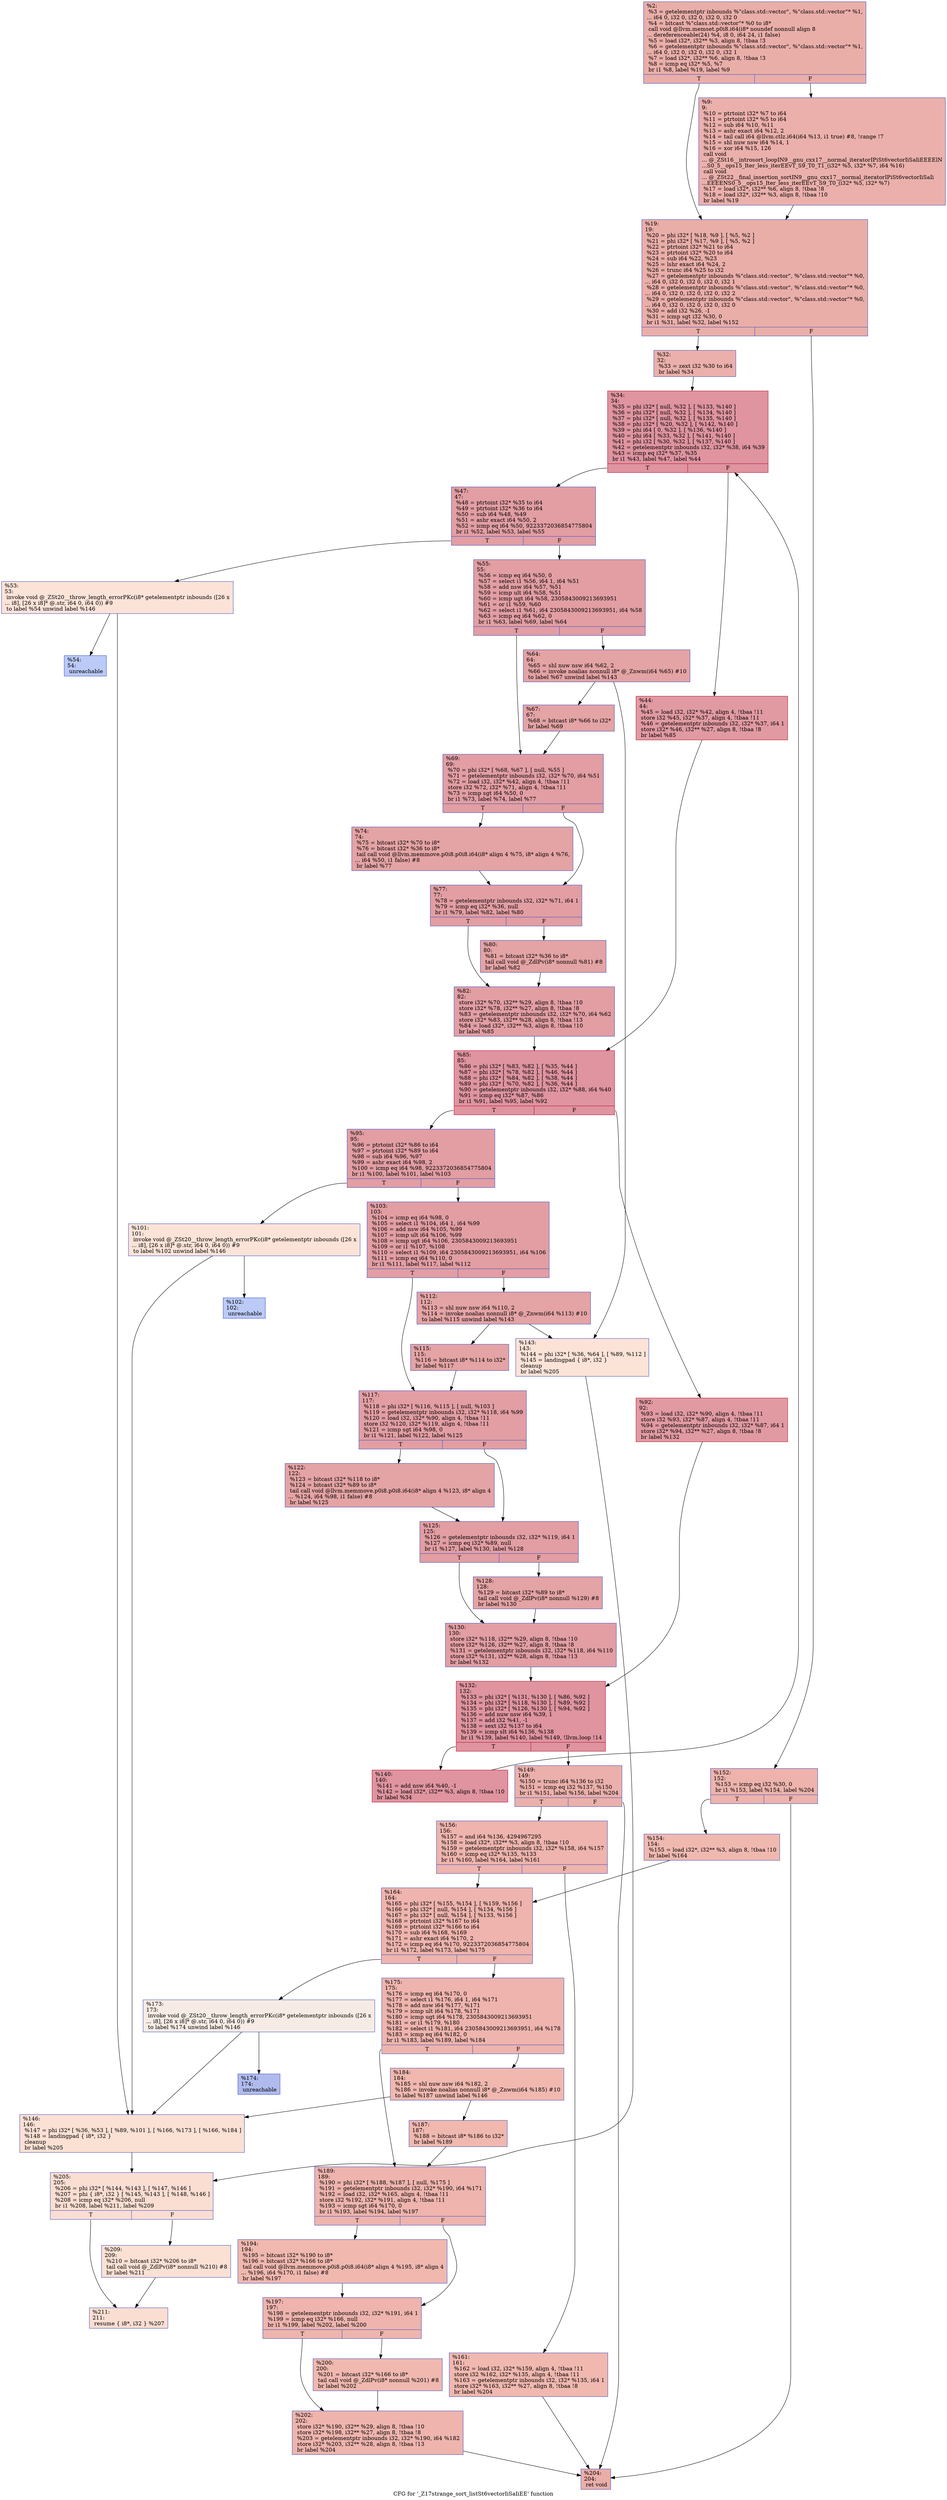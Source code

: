digraph "CFG for '_Z17strange_sort_listSt6vectorIiSaIiEE' function" {
	label="CFG for '_Z17strange_sort_listSt6vectorIiSaIiEE' function";

	Node0x555f746d4630 [shape=record,color="#3d50c3ff", style=filled, fillcolor="#d0473d70",label="{%2:\l  %3 = getelementptr inbounds %\"class.std::vector\", %\"class.std::vector\"* %1,\l... i64 0, i32 0, i32 0, i32 0, i32 0\l  %4 = bitcast %\"class.std::vector\"* %0 to i8*\l  call void @llvm.memset.p0i8.i64(i8* noundef nonnull align 8\l... dereferenceable(24) %4, i8 0, i64 24, i1 false)\l  %5 = load i32*, i32** %3, align 8, !tbaa !3\l  %6 = getelementptr inbounds %\"class.std::vector\", %\"class.std::vector\"* %1,\l... i64 0, i32 0, i32 0, i32 0, i32 1\l  %7 = load i32*, i32** %6, align 8, !tbaa !3\l  %8 = icmp eq i32* %5, %7\l  br i1 %8, label %19, label %9\l|{<s0>T|<s1>F}}"];
	Node0x555f746d4630:s0 -> Node0x555f746d4ec0;
	Node0x555f746d4630:s1 -> Node0x555f746d66b0;
	Node0x555f746d66b0 [shape=record,color="#3d50c3ff", style=filled, fillcolor="#d24b4070",label="{%9:\l9:                                                \l  %10 = ptrtoint i32* %7 to i64\l  %11 = ptrtoint i32* %5 to i64\l  %12 = sub i64 %10, %11\l  %13 = ashr exact i64 %12, 2\l  %14 = tail call i64 @llvm.ctlz.i64(i64 %13, i1 true) #8, !range !7\l  %15 = shl nuw nsw i64 %14, 1\l  %16 = xor i64 %15, 126\l  call void\l... @_ZSt16__introsort_loopIN9__gnu_cxx17__normal_iteratorIPiSt6vectorIiSaIiEEEElN\l...S0_5__ops15_Iter_less_iterEEvT_S9_T0_T1_(i32* %5, i32* %7, i64 %16)\l  call void\l... @_ZSt22__final_insertion_sortIN9__gnu_cxx17__normal_iteratorIPiSt6vectorIiSaIi\l...EEEENS0_5__ops15_Iter_less_iterEEvT_S9_T0_(i32* %5, i32* %7)\l  %17 = load i32*, i32** %6, align 8, !tbaa !8\l  %18 = load i32*, i32** %3, align 8, !tbaa !10\l  br label %19\l}"];
	Node0x555f746d66b0 -> Node0x555f746d4ec0;
	Node0x555f746d4ec0 [shape=record,color="#3d50c3ff", style=filled, fillcolor="#d0473d70",label="{%19:\l19:                                               \l  %20 = phi i32* [ %18, %9 ], [ %5, %2 ]\l  %21 = phi i32* [ %17, %9 ], [ %5, %2 ]\l  %22 = ptrtoint i32* %21 to i64\l  %23 = ptrtoint i32* %20 to i64\l  %24 = sub i64 %22, %23\l  %25 = lshr exact i64 %24, 2\l  %26 = trunc i64 %25 to i32\l  %27 = getelementptr inbounds %\"class.std::vector\", %\"class.std::vector\"* %0,\l... i64 0, i32 0, i32 0, i32 0, i32 1\l  %28 = getelementptr inbounds %\"class.std::vector\", %\"class.std::vector\"* %0,\l... i64 0, i32 0, i32 0, i32 0, i32 2\l  %29 = getelementptr inbounds %\"class.std::vector\", %\"class.std::vector\"* %0,\l... i64 0, i32 0, i32 0, i32 0, i32 0\l  %30 = add i32 %26, -1\l  %31 = icmp sgt i32 %30, 0\l  br i1 %31, label %32, label %152\l|{<s0>T|<s1>F}}"];
	Node0x555f746d4ec0:s0 -> Node0x555f746d7f50;
	Node0x555f746d4ec0:s1 -> Node0x555f746d7fa0;
	Node0x555f746d7f50 [shape=record,color="#3d50c3ff", style=filled, fillcolor="#d24b4070",label="{%32:\l32:                                               \l  %33 = zext i32 %30 to i64\l  br label %34\l}"];
	Node0x555f746d7f50 -> Node0x555f746d8360;
	Node0x555f746d8360 [shape=record,color="#b70d28ff", style=filled, fillcolor="#b70d2870",label="{%34:\l34:                                               \l  %35 = phi i32* [ null, %32 ], [ %133, %140 ]\l  %36 = phi i32* [ null, %32 ], [ %134, %140 ]\l  %37 = phi i32* [ null, %32 ], [ %135, %140 ]\l  %38 = phi i32* [ %20, %32 ], [ %142, %140 ]\l  %39 = phi i64 [ 0, %32 ], [ %136, %140 ]\l  %40 = phi i64 [ %33, %32 ], [ %141, %140 ]\l  %41 = phi i32 [ %30, %32 ], [ %137, %140 ]\l  %42 = getelementptr inbounds i32, i32* %38, i64 %39\l  %43 = icmp eq i32* %37, %35\l  br i1 %43, label %47, label %44\l|{<s0>T|<s1>F}}"];
	Node0x555f746d8360:s0 -> Node0x555f746d8da0;
	Node0x555f746d8360:s1 -> Node0x555f746d8e30;
	Node0x555f746d8e30 [shape=record,color="#b70d28ff", style=filled, fillcolor="#bb1b2c70",label="{%44:\l44:                                               \l  %45 = load i32, i32* %42, align 4, !tbaa !11\l  store i32 %45, i32* %37, align 4, !tbaa !11\l  %46 = getelementptr inbounds i32, i32* %37, i64 1\l  store i32* %46, i32** %27, align 8, !tbaa !8\l  br label %85\l}"];
	Node0x555f746d8e30 -> Node0x555f746d9ea0;
	Node0x555f746d8da0 [shape=record,color="#3d50c3ff", style=filled, fillcolor="#be242e70",label="{%47:\l47:                                               \l  %48 = ptrtoint i32* %35 to i64\l  %49 = ptrtoint i32* %36 to i64\l  %50 = sub i64 %48, %49\l  %51 = ashr exact i64 %50, 2\l  %52 = icmp eq i64 %50, 9223372036854775804\l  br i1 %52, label %53, label %55\l|{<s0>T|<s1>F}}"];
	Node0x555f746d8da0:s0 -> Node0x555f746da280;
	Node0x555f746d8da0:s1 -> Node0x555f746da2d0;
	Node0x555f746da280 [shape=record,color="#3d50c3ff", style=filled, fillcolor="#f6bfa670",label="{%53:\l53:                                               \l  invoke void @_ZSt20__throw_length_errorPKc(i8* getelementptr inbounds ([26 x\l... i8], [26 x i8]* @.str, i64 0, i64 0)) #9\l          to label %54 unwind label %146\l}"];
	Node0x555f746da280 -> Node0x555f746da4d0;
	Node0x555f746da280 -> Node0x555f746da520;
	Node0x555f746da4d0 [shape=record,color="#3d50c3ff", style=filled, fillcolor="#6687ed70",label="{%54:\l54:                                               \l  unreachable\l}"];
	Node0x555f746da2d0 [shape=record,color="#3d50c3ff", style=filled, fillcolor="#be242e70",label="{%55:\l55:                                               \l  %56 = icmp eq i64 %50, 0\l  %57 = select i1 %56, i64 1, i64 %51\l  %58 = add nsw i64 %57, %51\l  %59 = icmp ult i64 %58, %51\l  %60 = icmp ugt i64 %58, 2305843009213693951\l  %61 = or i1 %59, %60\l  %62 = select i1 %61, i64 2305843009213693951, i64 %58\l  %63 = icmp eq i64 %62, 0\l  br i1 %63, label %69, label %64\l|{<s0>T|<s1>F}}"];
	Node0x555f746da2d0:s0 -> Node0x555f746dac80;
	Node0x555f746da2d0:s1 -> Node0x555f746dacd0;
	Node0x555f746dacd0 [shape=record,color="#3d50c3ff", style=filled, fillcolor="#c32e3170",label="{%64:\l64:                                               \l  %65 = shl nuw nsw i64 %62, 2\l  %66 = invoke noalias nonnull i8* @_Znwm(i64 %65) #10\l          to label %67 unwind label %143\l}"];
	Node0x555f746dacd0 -> Node0x555f746db270;
	Node0x555f746dacd0 -> Node0x555f746db2c0;
	Node0x555f746db270 [shape=record,color="#3d50c3ff", style=filled, fillcolor="#c32e3170",label="{%67:\l67:                                               \l  %68 = bitcast i8* %66 to i32*\l  br label %69\l}"];
	Node0x555f746db270 -> Node0x555f746dac80;
	Node0x555f746dac80 [shape=record,color="#3d50c3ff", style=filled, fillcolor="#be242e70",label="{%69:\l69:                                               \l  %70 = phi i32* [ %68, %67 ], [ null, %55 ]\l  %71 = getelementptr inbounds i32, i32* %70, i64 %51\l  %72 = load i32, i32* %42, align 4, !tbaa !11\l  store i32 %72, i32* %71, align 4, !tbaa !11\l  %73 = icmp sgt i64 %50, 0\l  br i1 %73, label %74, label %77\l|{<s0>T|<s1>F}}"];
	Node0x555f746dac80:s0 -> Node0x555f746db8f0;
	Node0x555f746dac80:s1 -> Node0x555f746db940;
	Node0x555f746db8f0 [shape=record,color="#3d50c3ff", style=filled, fillcolor="#c32e3170",label="{%74:\l74:                                               \l  %75 = bitcast i32* %70 to i8*\l  %76 = bitcast i32* %36 to i8*\l  tail call void @llvm.memmove.p0i8.p0i8.i64(i8* align 4 %75, i8* align 4 %76,\l... i64 %50, i1 false) #8\l  br label %77\l}"];
	Node0x555f746db8f0 -> Node0x555f746db940;
	Node0x555f746db940 [shape=record,color="#3d50c3ff", style=filled, fillcolor="#be242e70",label="{%77:\l77:                                               \l  %78 = getelementptr inbounds i32, i32* %71, i64 1\l  %79 = icmp eq i32* %36, null\l  br i1 %79, label %82, label %80\l|{<s0>T|<s1>F}}"];
	Node0x555f746db940:s0 -> Node0x555f746dbfd0;
	Node0x555f746db940:s1 -> Node0x555f746dc020;
	Node0x555f746dc020 [shape=record,color="#3d50c3ff", style=filled, fillcolor="#c32e3170",label="{%80:\l80:                                               \l  %81 = bitcast i32* %36 to i8*\l  tail call void @_ZdlPv(i8* nonnull %81) #8\l  br label %82\l}"];
	Node0x555f746dc020 -> Node0x555f746dbfd0;
	Node0x555f746dbfd0 [shape=record,color="#3d50c3ff", style=filled, fillcolor="#be242e70",label="{%82:\l82:                                               \l  store i32* %70, i32** %29, align 8, !tbaa !10\l  store i32* %78, i32** %27, align 8, !tbaa !8\l  %83 = getelementptr inbounds i32, i32* %70, i64 %62\l  store i32* %83, i32** %28, align 8, !tbaa !13\l  %84 = load i32*, i32** %3, align 8, !tbaa !10\l  br label %85\l}"];
	Node0x555f746dbfd0 -> Node0x555f746d9ea0;
	Node0x555f746d9ea0 [shape=record,color="#b70d28ff", style=filled, fillcolor="#b70d2870",label="{%85:\l85:                                               \l  %86 = phi i32* [ %83, %82 ], [ %35, %44 ]\l  %87 = phi i32* [ %78, %82 ], [ %46, %44 ]\l  %88 = phi i32* [ %84, %82 ], [ %38, %44 ]\l  %89 = phi i32* [ %70, %82 ], [ %36, %44 ]\l  %90 = getelementptr inbounds i32, i32* %88, i64 %40\l  %91 = icmp eq i32* %87, %86\l  br i1 %91, label %95, label %92\l|{<s0>T|<s1>F}}"];
	Node0x555f746d9ea0:s0 -> Node0x555f746dd210;
	Node0x555f746d9ea0:s1 -> Node0x555f746dd260;
	Node0x555f746dd260 [shape=record,color="#b70d28ff", style=filled, fillcolor="#bb1b2c70",label="{%92:\l92:                                               \l  %93 = load i32, i32* %90, align 4, !tbaa !11\l  store i32 %93, i32* %87, align 4, !tbaa !11\l  %94 = getelementptr inbounds i32, i32* %87, i64 1\l  store i32* %94, i32** %27, align 8, !tbaa !8\l  br label %132\l}"];
	Node0x555f746dd260 -> Node0x555f746dd5d0;
	Node0x555f746dd210 [shape=record,color="#3d50c3ff", style=filled, fillcolor="#be242e70",label="{%95:\l95:                                               \l  %96 = ptrtoint i32* %86 to i64\l  %97 = ptrtoint i32* %89 to i64\l  %98 = sub i64 %96, %97\l  %99 = ashr exact i64 %98, 2\l  %100 = icmp eq i64 %98, 9223372036854775804\l  br i1 %100, label %101, label %103\l|{<s0>T|<s1>F}}"];
	Node0x555f746dd210:s0 -> Node0x555f746dd940;
	Node0x555f746dd210:s1 -> Node0x555f746dd990;
	Node0x555f746dd940 [shape=record,color="#3d50c3ff", style=filled, fillcolor="#f6bfa670",label="{%101:\l101:                                              \l  invoke void @_ZSt20__throw_length_errorPKc(i8* getelementptr inbounds ([26 x\l... i8], [26 x i8]* @.str, i64 0, i64 0)) #9\l          to label %102 unwind label %146\l}"];
	Node0x555f746dd940 -> Node0x555f746ddb00;
	Node0x555f746dd940 -> Node0x555f746da520;
	Node0x555f746ddb00 [shape=record,color="#3d50c3ff", style=filled, fillcolor="#6687ed70",label="{%102:\l102:                                              \l  unreachable\l}"];
	Node0x555f746dd990 [shape=record,color="#3d50c3ff", style=filled, fillcolor="#be242e70",label="{%103:\l103:                                              \l  %104 = icmp eq i64 %98, 0\l  %105 = select i1 %104, i64 1, i64 %99\l  %106 = add nsw i64 %105, %99\l  %107 = icmp ult i64 %106, %99\l  %108 = icmp ugt i64 %106, 2305843009213693951\l  %109 = or i1 %107, %108\l  %110 = select i1 %109, i64 2305843009213693951, i64 %106\l  %111 = icmp eq i64 %110, 0\l  br i1 %111, label %117, label %112\l|{<s0>T|<s1>F}}"];
	Node0x555f746dd990:s0 -> Node0x555f746de100;
	Node0x555f746dd990:s1 -> Node0x555f746de150;
	Node0x555f746de150 [shape=record,color="#3d50c3ff", style=filled, fillcolor="#c32e3170",label="{%112:\l112:                                              \l  %113 = shl nuw nsw i64 %110, 2\l  %114 = invoke noalias nonnull i8* @_Znwm(i64 %113) #10\l          to label %115 unwind label %143\l}"];
	Node0x555f746de150 -> Node0x555f746de2e0;
	Node0x555f746de150 -> Node0x555f746db2c0;
	Node0x555f746de2e0 [shape=record,color="#3d50c3ff", style=filled, fillcolor="#c32e3170",label="{%115:\l115:                                              \l  %116 = bitcast i8* %114 to i32*\l  br label %117\l}"];
	Node0x555f746de2e0 -> Node0x555f746de100;
	Node0x555f746de100 [shape=record,color="#3d50c3ff", style=filled, fillcolor="#be242e70",label="{%117:\l117:                                              \l  %118 = phi i32* [ %116, %115 ], [ null, %103 ]\l  %119 = getelementptr inbounds i32, i32* %118, i64 %99\l  %120 = load i32, i32* %90, align 4, !tbaa !11\l  store i32 %120, i32* %119, align 4, !tbaa !11\l  %121 = icmp sgt i64 %98, 0\l  br i1 %121, label %122, label %125\l|{<s0>T|<s1>F}}"];
	Node0x555f746de100:s0 -> Node0x555f746de840;
	Node0x555f746de100:s1 -> Node0x555f746de890;
	Node0x555f746de840 [shape=record,color="#3d50c3ff", style=filled, fillcolor="#c32e3170",label="{%122:\l122:                                              \l  %123 = bitcast i32* %118 to i8*\l  %124 = bitcast i32* %89 to i8*\l  tail call void @llvm.memmove.p0i8.p0i8.i64(i8* align 4 %123, i8* align 4\l... %124, i64 %98, i1 false) #8\l  br label %125\l}"];
	Node0x555f746de840 -> Node0x555f746de890;
	Node0x555f746de890 [shape=record,color="#3d50c3ff", style=filled, fillcolor="#be242e70",label="{%125:\l125:                                              \l  %126 = getelementptr inbounds i32, i32* %119, i64 1\l  %127 = icmp eq i32* %89, null\l  br i1 %127, label %130, label %128\l|{<s0>T|<s1>F}}"];
	Node0x555f746de890:s0 -> Node0x555f746deda0;
	Node0x555f746de890:s1 -> Node0x555f746dedf0;
	Node0x555f746dedf0 [shape=record,color="#3d50c3ff", style=filled, fillcolor="#c32e3170",label="{%128:\l128:                                              \l  %129 = bitcast i32* %89 to i8*\l  tail call void @_ZdlPv(i8* nonnull %129) #8\l  br label %130\l}"];
	Node0x555f746dedf0 -> Node0x555f746deda0;
	Node0x555f746deda0 [shape=record,color="#3d50c3ff", style=filled, fillcolor="#be242e70",label="{%130:\l130:                                              \l  store i32* %118, i32** %29, align 8, !tbaa !10\l  store i32* %126, i32** %27, align 8, !tbaa !8\l  %131 = getelementptr inbounds i32, i32* %118, i64 %110\l  store i32* %131, i32** %28, align 8, !tbaa !13\l  br label %132\l}"];
	Node0x555f746deda0 -> Node0x555f746dd5d0;
	Node0x555f746dd5d0 [shape=record,color="#b70d28ff", style=filled, fillcolor="#b70d2870",label="{%132:\l132:                                              \l  %133 = phi i32* [ %131, %130 ], [ %86, %92 ]\l  %134 = phi i32* [ %118, %130 ], [ %89, %92 ]\l  %135 = phi i32* [ %126, %130 ], [ %94, %92 ]\l  %136 = add nuw nsw i64 %39, 1\l  %137 = add i32 %41, -1\l  %138 = sext i32 %137 to i64\l  %139 = icmp slt i64 %136, %138\l  br i1 %139, label %140, label %149, !llvm.loop !14\l|{<s0>T|<s1>F}}"];
	Node0x555f746dd5d0:s0 -> Node0x555f746d8470;
	Node0x555f746dd5d0:s1 -> Node0x555f746e05d0;
	Node0x555f746d8470 [shape=record,color="#b70d28ff", style=filled, fillcolor="#b70d2870",label="{%140:\l140:                                              \l  %141 = add nsw i64 %40, -1\l  %142 = load i32*, i32** %3, align 8, !tbaa !10\l  br label %34\l}"];
	Node0x555f746d8470 -> Node0x555f746d8360;
	Node0x555f746db2c0 [shape=record,color="#3d50c3ff", style=filled, fillcolor="#f6bfa670",label="{%143:\l143:                                              \l  %144 = phi i32* [ %36, %64 ], [ %89, %112 ]\l  %145 = landingpad \{ i8*, i32 \}\l          cleanup\l  br label %205\l}"];
	Node0x555f746db2c0 -> Node0x555f746e09e0;
	Node0x555f746da520 [shape=record,color="#3d50c3ff", style=filled, fillcolor="#f7b99e70",label="{%146:\l146:                                              \l  %147 = phi i32* [ %36, %53 ], [ %89, %101 ], [ %166, %173 ], [ %166, %184 ]\l  %148 = landingpad \{ i8*, i32 \}\l          cleanup\l  br label %205\l}"];
	Node0x555f746da520 -> Node0x555f746e09e0;
	Node0x555f746e05d0 [shape=record,color="#3d50c3ff", style=filled, fillcolor="#d24b4070",label="{%149:\l149:                                              \l  %150 = trunc i64 %136 to i32\l  %151 = icmp eq i32 %137, %150\l  br i1 %151, label %156, label %204\l|{<s0>T|<s1>F}}"];
	Node0x555f746e05d0:s0 -> Node0x555f746e0e20;
	Node0x555f746e05d0:s1 -> Node0x555f746e0e70;
	Node0x555f746d7fa0 [shape=record,color="#3d50c3ff", style=filled, fillcolor="#d6524470",label="{%152:\l152:                                              \l  %153 = icmp eq i32 %30, 0\l  br i1 %153, label %154, label %204\l|{<s0>T|<s1>F}}"];
	Node0x555f746d7fa0:s0 -> Node0x555f746e1000;
	Node0x555f746d7fa0:s1 -> Node0x555f746e0e70;
	Node0x555f746e1000 [shape=record,color="#3d50c3ff", style=filled, fillcolor="#de614d70",label="{%154:\l154:                                              \l  %155 = load i32*, i32** %3, align 8, !tbaa !10\l  br label %164\l}"];
	Node0x555f746e1000 -> Node0x555f746e1170;
	Node0x555f746e0e20 [shape=record,color="#3d50c3ff", style=filled, fillcolor="#d8564670",label="{%156:\l156:                                              \l  %157 = and i64 %136, 4294967295\l  %158 = load i32*, i32** %3, align 8, !tbaa !10\l  %159 = getelementptr inbounds i32, i32* %158, i64 %157\l  %160 = icmp eq i32* %135, %133\l  br i1 %160, label %164, label %161\l|{<s0>T|<s1>F}}"];
	Node0x555f746e0e20:s0 -> Node0x555f746e1170;
	Node0x555f746e0e20:s1 -> Node0x555f746e1460;
	Node0x555f746e1460 [shape=record,color="#3d50c3ff", style=filled, fillcolor="#dc5d4a70",label="{%161:\l161:                                              \l  %162 = load i32, i32* %159, align 4, !tbaa !11\l  store i32 %162, i32* %135, align 4, !tbaa !11\l  %163 = getelementptr inbounds i32, i32* %135, i64 1\l  store i32* %163, i32** %27, align 8, !tbaa !8\l  br label %204\l}"];
	Node0x555f746e1460 -> Node0x555f746e0e70;
	Node0x555f746e1170 [shape=record,color="#3d50c3ff", style=filled, fillcolor="#d8564670",label="{%164:\l164:                                              \l  %165 = phi i32* [ %155, %154 ], [ %159, %156 ]\l  %166 = phi i32* [ null, %154 ], [ %134, %156 ]\l  %167 = phi i32* [ null, %154 ], [ %133, %156 ]\l  %168 = ptrtoint i32* %167 to i64\l  %169 = ptrtoint i32* %166 to i64\l  %170 = sub i64 %168, %169\l  %171 = ashr exact i64 %170, 2\l  %172 = icmp eq i64 %170, 9223372036854775804\l  br i1 %172, label %173, label %175\l|{<s0>T|<s1>F}}"];
	Node0x555f746e1170:s0 -> Node0x555f746e0aa0;
	Node0x555f746e1170:s1 -> Node0x555f746e1cc0;
	Node0x555f746e0aa0 [shape=record,color="#3d50c3ff", style=filled, fillcolor="#ecd3c570",label="{%173:\l173:                                              \l  invoke void @_ZSt20__throw_length_errorPKc(i8* getelementptr inbounds ([26 x\l... i8], [26 x i8]* @.str, i64 0, i64 0)) #9\l          to label %174 unwind label %146\l}"];
	Node0x555f746e0aa0 -> Node0x555f746e1dc0;
	Node0x555f746e0aa0 -> Node0x555f746da520;
	Node0x555f746e1dc0 [shape=record,color="#3d50c3ff", style=filled, fillcolor="#4c66d670",label="{%174:\l174:                                              \l  unreachable\l}"];
	Node0x555f746e1cc0 [shape=record,color="#3d50c3ff", style=filled, fillcolor="#d8564670",label="{%175:\l175:                                              \l  %176 = icmp eq i64 %170, 0\l  %177 = select i1 %176, i64 1, i64 %171\l  %178 = add nsw i64 %177, %171\l  %179 = icmp ult i64 %178, %171\l  %180 = icmp ugt i64 %178, 2305843009213693951\l  %181 = or i1 %179, %180\l  %182 = select i1 %181, i64 2305843009213693951, i64 %178\l  %183 = icmp eq i64 %182, 0\l  br i1 %183, label %189, label %184\l|{<s0>T|<s1>F}}"];
	Node0x555f746e1cc0:s0 -> Node0x555f746e2470;
	Node0x555f746e1cc0:s1 -> Node0x555f746e0af0;
	Node0x555f746e0af0 [shape=record,color="#3d50c3ff", style=filled, fillcolor="#dc5d4a70",label="{%184:\l184:                                              \l  %185 = shl nuw nsw i64 %182, 2\l  %186 = invoke noalias nonnull i8* @_Znwm(i64 %185) #10\l          to label %187 unwind label %146\l}"];
	Node0x555f746e0af0 -> Node0x555f746e2600;
	Node0x555f746e0af0 -> Node0x555f746da520;
	Node0x555f746e2600 [shape=record,color="#3d50c3ff", style=filled, fillcolor="#dc5d4a70",label="{%187:\l187:                                              \l  %188 = bitcast i8* %186 to i32*\l  br label %189\l}"];
	Node0x555f746e2600 -> Node0x555f746e2470;
	Node0x555f746e2470 [shape=record,color="#3d50c3ff", style=filled, fillcolor="#d8564670",label="{%189:\l189:                                              \l  %190 = phi i32* [ %188, %187 ], [ null, %175 ]\l  %191 = getelementptr inbounds i32, i32* %190, i64 %171\l  %192 = load i32, i32* %165, align 4, !tbaa !11\l  store i32 %192, i32* %191, align 4, !tbaa !11\l  %193 = icmp sgt i64 %170, 0\l  br i1 %193, label %194, label %197\l|{<s0>T|<s1>F}}"];
	Node0x555f746e2470:s0 -> Node0x555f746e2b60;
	Node0x555f746e2470:s1 -> Node0x555f746e2bb0;
	Node0x555f746e2b60 [shape=record,color="#3d50c3ff", style=filled, fillcolor="#dc5d4a70",label="{%194:\l194:                                              \l  %195 = bitcast i32* %190 to i8*\l  %196 = bitcast i32* %166 to i8*\l  tail call void @llvm.memmove.p0i8.p0i8.i64(i8* align 4 %195, i8* align 4\l... %196, i64 %170, i1 false) #8\l  br label %197\l}"];
	Node0x555f746e2b60 -> Node0x555f746e2bb0;
	Node0x555f746e2bb0 [shape=record,color="#3d50c3ff", style=filled, fillcolor="#d8564670",label="{%197:\l197:                                              \l  %198 = getelementptr inbounds i32, i32* %191, i64 1\l  %199 = icmp eq i32* %166, null\l  br i1 %199, label %202, label %200\l|{<s0>T|<s1>F}}"];
	Node0x555f746e2bb0:s0 -> Node0x555f746e30c0;
	Node0x555f746e2bb0:s1 -> Node0x555f746e3110;
	Node0x555f746e3110 [shape=record,color="#3d50c3ff", style=filled, fillcolor="#dc5d4a70",label="{%200:\l200:                                              \l  %201 = bitcast i32* %166 to i8*\l  tail call void @_ZdlPv(i8* nonnull %201) #8\l  br label %202\l}"];
	Node0x555f746e3110 -> Node0x555f746e30c0;
	Node0x555f746e30c0 [shape=record,color="#3d50c3ff", style=filled, fillcolor="#d8564670",label="{%202:\l202:                                              \l  store i32* %190, i32** %29, align 8, !tbaa !10\l  store i32* %198, i32** %27, align 8, !tbaa !8\l  %203 = getelementptr inbounds i32, i32* %190, i64 %182\l  store i32* %203, i32** %28, align 8, !tbaa !13\l  br label %204\l}"];
	Node0x555f746e30c0 -> Node0x555f746e0e70;
	Node0x555f746e0e70 [shape=record,color="#3d50c3ff", style=filled, fillcolor="#d0473d70",label="{%204:\l204:                                              \l  ret void\l}"];
	Node0x555f746e09e0 [shape=record,color="#3d50c3ff", style=filled, fillcolor="#f7b59970",label="{%205:\l205:                                              \l  %206 = phi i32* [ %144, %143 ], [ %147, %146 ]\l  %207 = phi \{ i8*, i32 \} [ %145, %143 ], [ %148, %146 ]\l  %208 = icmp eq i32* %206, null\l  br i1 %208, label %211, label %209\l|{<s0>T|<s1>F}}"];
	Node0x555f746e09e0:s0 -> Node0x555f746e38e0;
	Node0x555f746e09e0:s1 -> Node0x555f746e3930;
	Node0x555f746e3930 [shape=record,color="#3d50c3ff", style=filled, fillcolor="#f7b99e70",label="{%209:\l209:                                              \l  %210 = bitcast i32* %206 to i8*\l  tail call void @_ZdlPv(i8* nonnull %210) #8\l  br label %211\l}"];
	Node0x555f746e3930 -> Node0x555f746e38e0;
	Node0x555f746e38e0 [shape=record,color="#3d50c3ff", style=filled, fillcolor="#f7b59970",label="{%211:\l211:                                              \l  resume \{ i8*, i32 \} %207\l}"];
}
